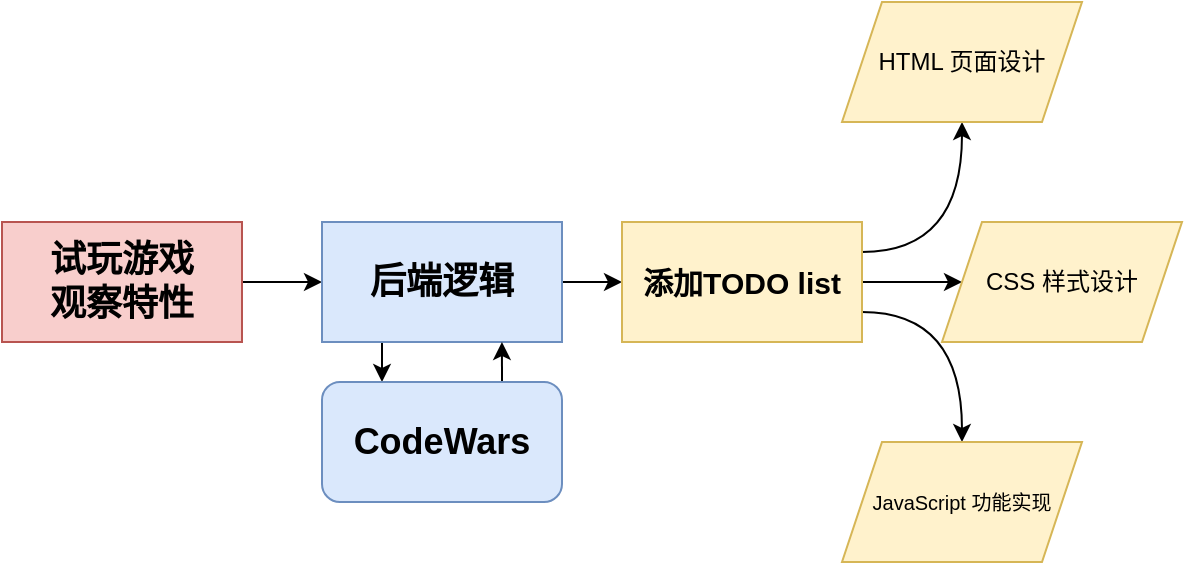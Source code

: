 <mxfile version="26.0.14">
  <diagram name="第 1 页" id="YcJbc1lj4-EX00k3wP05">
    <mxGraphModel dx="989" dy="541" grid="1" gridSize="10" guides="1" tooltips="1" connect="1" arrows="1" fold="1" page="1" pageScale="1" pageWidth="827" pageHeight="1169" math="0" shadow="0">
      <root>
        <mxCell id="0" />
        <mxCell id="1" parent="0" />
        <mxCell id="E2VWVS-g6_oO1wDZF_A2-6" style="edgeStyle=orthogonalEdgeStyle;rounded=0;orthogonalLoop=1;jettySize=auto;html=1;exitX=1;exitY=0.5;exitDx=0;exitDy=0;entryX=0;entryY=0.5;entryDx=0;entryDy=0;" edge="1" parent="1" source="E2VWVS-g6_oO1wDZF_A2-2" target="E2VWVS-g6_oO1wDZF_A2-3">
          <mxGeometry relative="1" as="geometry" />
        </mxCell>
        <mxCell id="E2VWVS-g6_oO1wDZF_A2-2" value="&lt;b&gt;&lt;font style=&quot;font-size: 18px;&quot;&gt;试玩游戏&lt;/font&gt;&lt;/b&gt;&lt;div&gt;&lt;b&gt;&lt;font style=&quot;font-size: 18px;&quot;&gt;观察特性&lt;/font&gt;&lt;/b&gt;&lt;/div&gt;" style="rounded=0;whiteSpace=wrap;html=1;fillColor=#f8cecc;strokeColor=#b85450;" vertex="1" parent="1">
          <mxGeometry x="20" y="170" width="120" height="60" as="geometry" />
        </mxCell>
        <mxCell id="E2VWVS-g6_oO1wDZF_A2-7" style="edgeStyle=orthogonalEdgeStyle;rounded=0;orthogonalLoop=1;jettySize=auto;html=1;exitX=0.25;exitY=1;exitDx=0;exitDy=0;entryX=0.25;entryY=0;entryDx=0;entryDy=0;" edge="1" parent="1" source="E2VWVS-g6_oO1wDZF_A2-3" target="E2VWVS-g6_oO1wDZF_A2-4">
          <mxGeometry relative="1" as="geometry" />
        </mxCell>
        <mxCell id="E2VWVS-g6_oO1wDZF_A2-10" style="edgeStyle=orthogonalEdgeStyle;rounded=0;orthogonalLoop=1;jettySize=auto;html=1;exitX=1;exitY=0.5;exitDx=0;exitDy=0;entryX=0;entryY=0.5;entryDx=0;entryDy=0;" edge="1" parent="1" source="E2VWVS-g6_oO1wDZF_A2-3" target="E2VWVS-g6_oO1wDZF_A2-9">
          <mxGeometry relative="1" as="geometry" />
        </mxCell>
        <mxCell id="E2VWVS-g6_oO1wDZF_A2-3" value="&lt;b&gt;&lt;font style=&quot;font-size: 18px;&quot;&gt;后端逻辑&lt;/font&gt;&lt;/b&gt;" style="rounded=0;whiteSpace=wrap;html=1;fillColor=#dae8fc;strokeColor=#6c8ebf;" vertex="1" parent="1">
          <mxGeometry x="180" y="170" width="120" height="60" as="geometry" />
        </mxCell>
        <mxCell id="E2VWVS-g6_oO1wDZF_A2-8" style="edgeStyle=orthogonalEdgeStyle;rounded=0;orthogonalLoop=1;jettySize=auto;html=1;exitX=0.75;exitY=0;exitDx=0;exitDy=0;" edge="1" parent="1" source="E2VWVS-g6_oO1wDZF_A2-4">
          <mxGeometry relative="1" as="geometry">
            <mxPoint x="269.966" y="230" as="targetPoint" />
          </mxGeometry>
        </mxCell>
        <mxCell id="E2VWVS-g6_oO1wDZF_A2-4" value="&lt;b&gt;&lt;font style=&quot;font-size: 18px;&quot;&gt;CodeWars&lt;/font&gt;&lt;/b&gt;" style="rounded=1;whiteSpace=wrap;html=1;fillColor=#dae8fc;strokeColor=#6c8ebf;" vertex="1" parent="1">
          <mxGeometry x="180" y="250" width="120" height="60" as="geometry" />
        </mxCell>
        <mxCell id="E2VWVS-g6_oO1wDZF_A2-16" style="edgeStyle=orthogonalEdgeStyle;rounded=0;orthogonalLoop=1;jettySize=auto;html=1;exitX=1;exitY=0.5;exitDx=0;exitDy=0;" edge="1" parent="1" source="E2VWVS-g6_oO1wDZF_A2-9" target="E2VWVS-g6_oO1wDZF_A2-12">
          <mxGeometry relative="1" as="geometry" />
        </mxCell>
        <mxCell id="E2VWVS-g6_oO1wDZF_A2-21" style="edgeStyle=orthogonalEdgeStyle;rounded=0;orthogonalLoop=1;jettySize=auto;html=1;exitX=1;exitY=0.25;exitDx=0;exitDy=0;curved=1;" edge="1" parent="1" source="E2VWVS-g6_oO1wDZF_A2-9" target="E2VWVS-g6_oO1wDZF_A2-11">
          <mxGeometry relative="1" as="geometry" />
        </mxCell>
        <mxCell id="E2VWVS-g6_oO1wDZF_A2-22" style="edgeStyle=orthogonalEdgeStyle;rounded=0;orthogonalLoop=1;jettySize=auto;html=1;exitX=1;exitY=0.75;exitDx=0;exitDy=0;curved=1;" edge="1" parent="1" source="E2VWVS-g6_oO1wDZF_A2-9" target="E2VWVS-g6_oO1wDZF_A2-13">
          <mxGeometry relative="1" as="geometry" />
        </mxCell>
        <mxCell id="E2VWVS-g6_oO1wDZF_A2-9" value="&lt;b&gt;&lt;font style=&quot;font-size: 15px;&quot;&gt;添加TODO list&lt;/font&gt;&lt;/b&gt;" style="rounded=0;whiteSpace=wrap;html=1;fillColor=#fff2cc;strokeColor=#d6b656;" vertex="1" parent="1">
          <mxGeometry x="330" y="170" width="120" height="60" as="geometry" />
        </mxCell>
        <mxCell id="E2VWVS-g6_oO1wDZF_A2-11" value="HTML 页面设计" style="shape=parallelogram;perimeter=parallelogramPerimeter;whiteSpace=wrap;html=1;fixedSize=1;fillColor=#fff2cc;strokeColor=#d6b656;" vertex="1" parent="1">
          <mxGeometry x="440" y="60" width="120" height="60" as="geometry" />
        </mxCell>
        <mxCell id="E2VWVS-g6_oO1wDZF_A2-12" value="CSS 样式设计" style="shape=parallelogram;perimeter=parallelogramPerimeter;whiteSpace=wrap;html=1;fixedSize=1;fillColor=#fff2cc;strokeColor=#d6b656;" vertex="1" parent="1">
          <mxGeometry x="490" y="170" width="120" height="60" as="geometry" />
        </mxCell>
        <mxCell id="E2VWVS-g6_oO1wDZF_A2-13" value="&lt;font style=&quot;font-size: 10px;&quot;&gt;JavaScript 功能实现&lt;/font&gt;" style="shape=parallelogram;perimeter=parallelogramPerimeter;whiteSpace=wrap;html=1;fixedSize=1;fillColor=#fff2cc;strokeColor=#d6b656;" vertex="1" parent="1">
          <mxGeometry x="440" y="280" width="120" height="60" as="geometry" />
        </mxCell>
      </root>
    </mxGraphModel>
  </diagram>
</mxfile>
